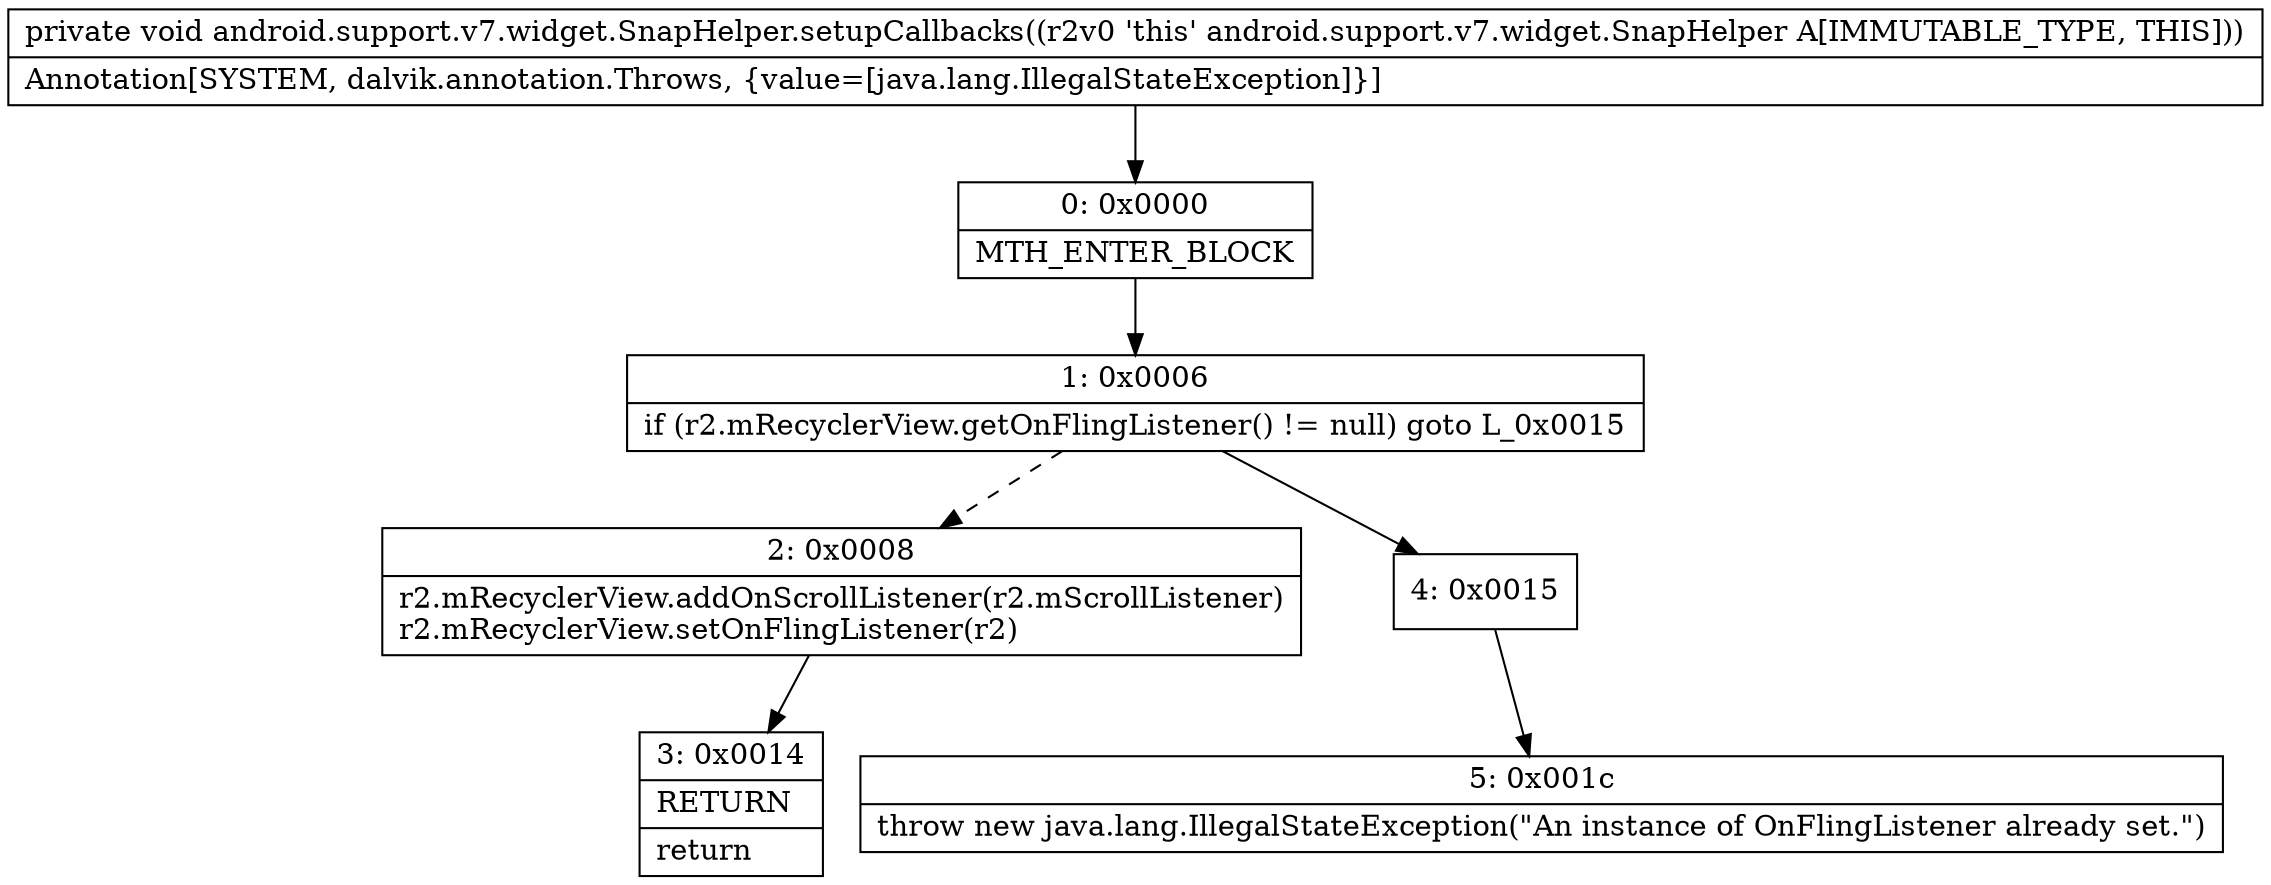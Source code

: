 digraph "CFG forandroid.support.v7.widget.SnapHelper.setupCallbacks()V" {
Node_0 [shape=record,label="{0\:\ 0x0000|MTH_ENTER_BLOCK\l}"];
Node_1 [shape=record,label="{1\:\ 0x0006|if (r2.mRecyclerView.getOnFlingListener() != null) goto L_0x0015\l}"];
Node_2 [shape=record,label="{2\:\ 0x0008|r2.mRecyclerView.addOnScrollListener(r2.mScrollListener)\lr2.mRecyclerView.setOnFlingListener(r2)\l}"];
Node_3 [shape=record,label="{3\:\ 0x0014|RETURN\l|return\l}"];
Node_4 [shape=record,label="{4\:\ 0x0015}"];
Node_5 [shape=record,label="{5\:\ 0x001c|throw new java.lang.IllegalStateException(\"An instance of OnFlingListener already set.\")\l}"];
MethodNode[shape=record,label="{private void android.support.v7.widget.SnapHelper.setupCallbacks((r2v0 'this' android.support.v7.widget.SnapHelper A[IMMUTABLE_TYPE, THIS]))  | Annotation[SYSTEM, dalvik.annotation.Throws, \{value=[java.lang.IllegalStateException]\}]\l}"];
MethodNode -> Node_0;
Node_0 -> Node_1;
Node_1 -> Node_2[style=dashed];
Node_1 -> Node_4;
Node_2 -> Node_3;
Node_4 -> Node_5;
}

